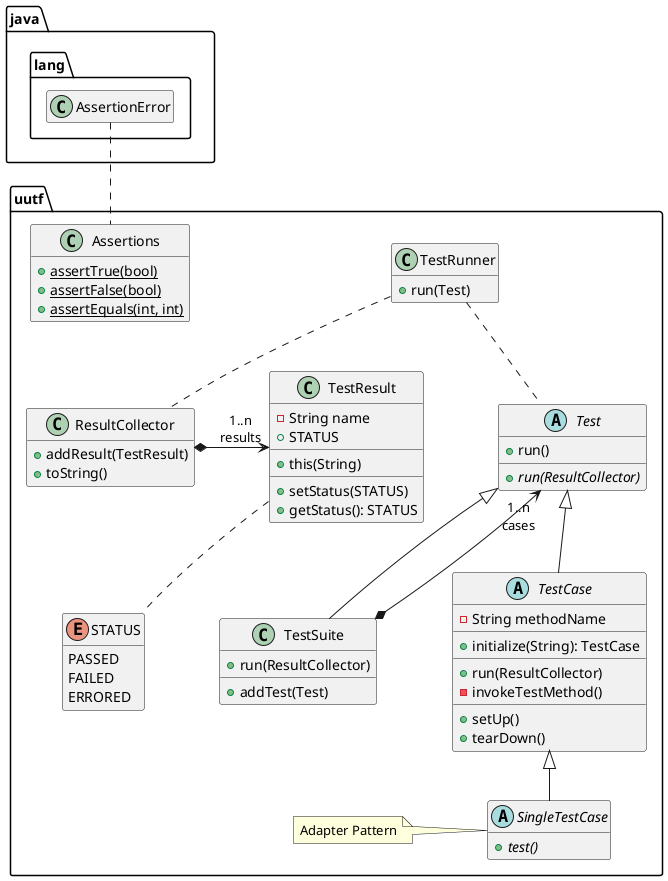 @startuml

skinparam nodesep 75
skinparam ranksep 50
hide empty members

package uutf {

  class Assertions {
    + {static} assertTrue(bool)
    + {static} assertFalse(bool)
    + {static} assertEquals(int, int)
  }

  abstract class Test {
    + run()
    __
    + {abstract} run(ResultCollector)
  }

  abstract class TestCase {
    - String methodName
    __
    + initialize(String): TestCase
    __
    + run(ResultCollector)
    - invokeTestMethod()
    __
    + setUp()
    + tearDown()
  }

  abstract class SingleTestCase {
      + {abstract} test()
  }
  note left: Adapter Pattern

  TestCase <|-- SingleTestCase


  class TestSuite {
    + run(ResultCollector)
    __
    + addTest(Test)
  }

  TestSuite *--> "1..n\ncases" Test

  class TestRunner {
    + run(Test)
  }

  TestRunner .. Test

  Test <|-- TestCase
  Test <|-- TestSuite

  class ResultCollector {
    + addResult(TestResult)
    + toString()
  }

  ResultCollector *-> "1..n\nresults" TestResult

  Assertions .[hidden]. ResultCollector

enum STATUS {
  PASSED
  FAILED
  ERRORED
}

class TestResult {
  - String name
  + STATUS
  __
  + this(String)
  __
  + setStatus(STATUS)
  + getStatus(): STATUS
}

TestResult .. STATUS
TestRunner .. ResultCollector

}

package java.lang {
  class AssertionError
}

AssertionError .. Assertions





@enduml
